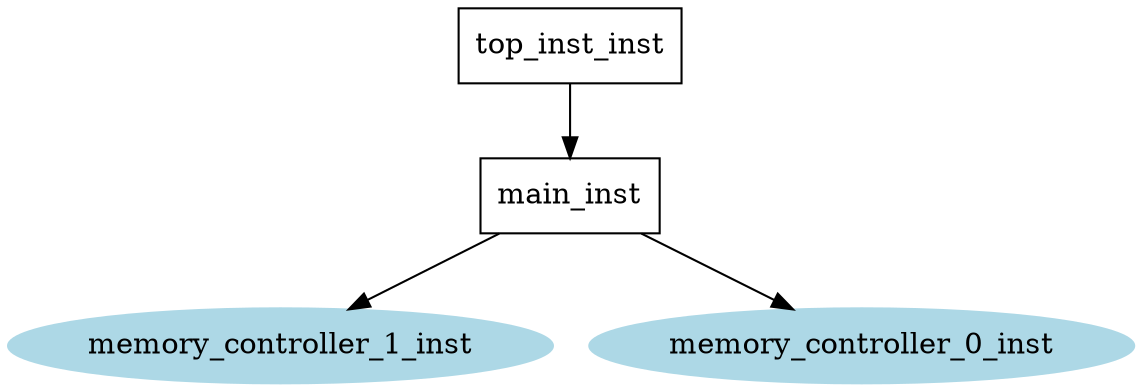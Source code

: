 digraph {
Node0x600523fc0[label="main_inst", shape="box"];
Node0x600521d80[label="top_inst_inst", shape="box"];
Node0x600521d80 -> Node0x600523fc0;
Node0x6005282c0[label="memory_controller_1_inst", style=filled, color="lightblue"];
Node0x600523fc0 -> Node0x6005282c0;
Node0x6005299a0[label="memory_controller_0_inst", style=filled, color="lightblue"];
Node0x600523fc0 -> Node0x6005299a0;
}
